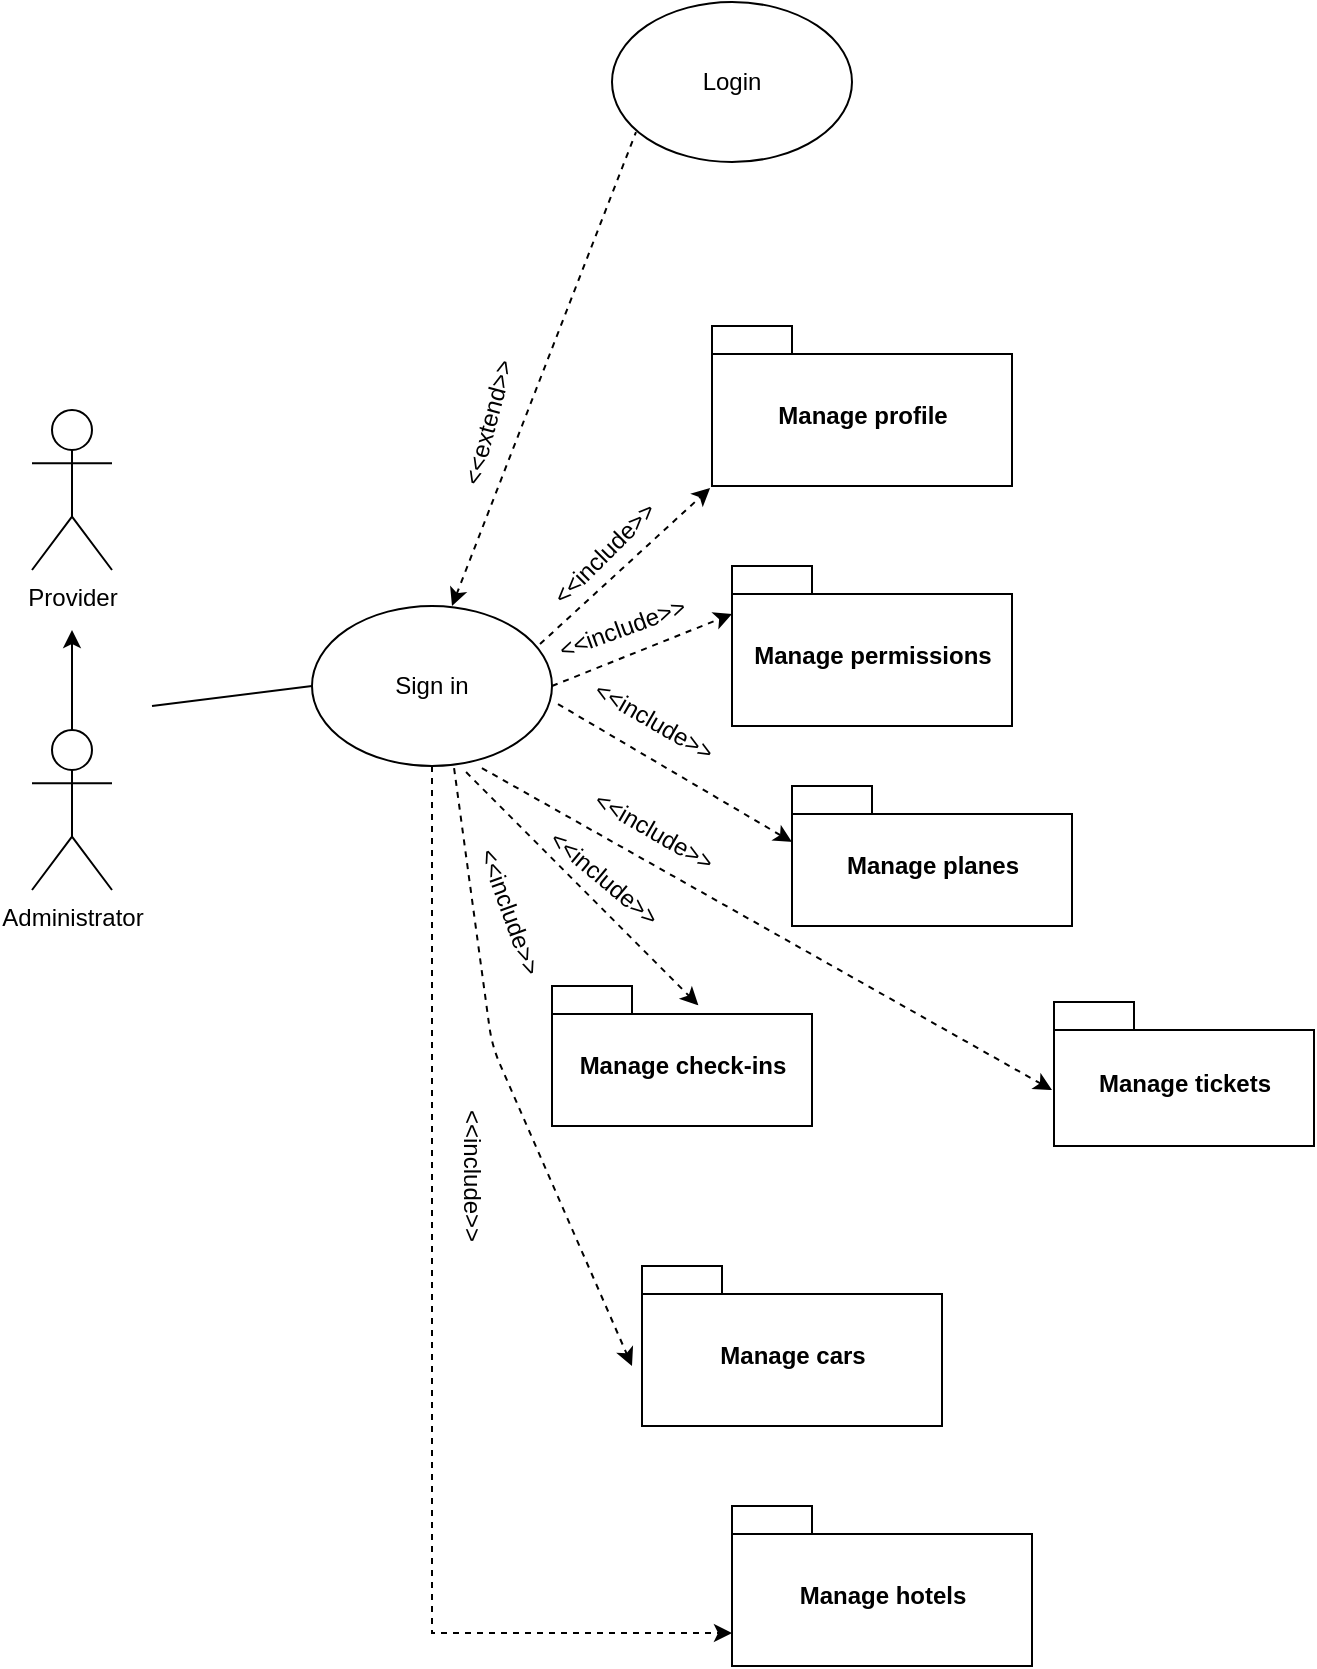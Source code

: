 <mxfile version="11.2.4" type="github" pages="1"><diagram id="G5BfJJ3UBU5xkfkffjsj" name="Use cases"><mxGraphModel dx="828" dy="453" grid="1" gridSize="10" guides="1" tooltips="1" connect="1" arrows="1" fold="1" page="1" pageScale="1" pageWidth="850" pageHeight="1100" math="0" shadow="0"><root><mxCell id="0"/><mxCell id="1" parent="0"/><mxCell id="rUBryGCzpxsMdL4ArZMd-3" value="Provider" style="shape=umlActor;verticalLabelPosition=bottom;labelBackgroundColor=#ffffff;verticalAlign=top;html=1;outlineConnect=0;" vertex="1" parent="1"><mxGeometry x="110" y="322" width="40" height="80" as="geometry"/></mxCell><mxCell id="rUBryGCzpxsMdL4ArZMd-7" value="Administrator" style="shape=umlActor;verticalLabelPosition=bottom;labelBackgroundColor=#ffffff;verticalAlign=top;html=1;outlineConnect=0;" vertex="1" parent="1"><mxGeometry x="110" y="482" width="40" height="80" as="geometry"/></mxCell><mxCell id="rUBryGCzpxsMdL4ArZMd-2" value="" style="endArrow=none;html=1;entryX=0;entryY=0.5;entryDx=0;entryDy=0;" edge="1" parent="1" target="rUBryGCzpxsMdL4ArZMd-12"><mxGeometry width="50" height="50" relative="1" as="geometry"><mxPoint x="170" y="470" as="sourcePoint"/><mxPoint x="240" y="140" as="targetPoint"/></mxGeometry></mxCell><mxCell id="rUBryGCzpxsMdL4ArZMd-10" value="" style="endArrow=classic;html=1;exitX=0.5;exitY=0;exitDx=0;exitDy=0;exitPerimeter=0;" edge="1" parent="1" source="rUBryGCzpxsMdL4ArZMd-7"><mxGeometry width="50" height="50" relative="1" as="geometry"><mxPoint x="128" y="482" as="sourcePoint"/><mxPoint x="130" y="432" as="targetPoint"/></mxGeometry></mxCell><mxCell id="rUBryGCzpxsMdL4ArZMd-119" style="edgeStyle=orthogonalEdgeStyle;rounded=0;orthogonalLoop=1;jettySize=auto;html=1;exitX=0.5;exitY=1;exitDx=0;exitDy=0;entryX=0;entryY=0;entryDx=0;entryDy=63.5;entryPerimeter=0;dashed=1;startArrow=none;startFill=0;endArrow=classic;endFill=1;" edge="1" parent="1" source="rUBryGCzpxsMdL4ArZMd-12" target="rUBryGCzpxsMdL4ArZMd-118"><mxGeometry relative="1" as="geometry"/></mxCell><mxCell id="rUBryGCzpxsMdL4ArZMd-12" value="Sign in" style="ellipse;whiteSpace=wrap;html=1;" vertex="1" parent="1"><mxGeometry x="250" y="420" width="120" height="80" as="geometry"/></mxCell><mxCell id="rUBryGCzpxsMdL4ArZMd-31" value="" style="edgeStyle=orthogonalEdgeStyle;rounded=0;orthogonalLoop=1;jettySize=auto;html=1;dashed=1;startArrow=classic;startFill=1;endArrow=none;endFill=0;" edge="1" parent="1" target="rUBryGCzpxsMdL4ArZMd-30"><mxGeometry relative="1" as="geometry"><mxPoint x="560" y="560" as="sourcePoint"/></mxGeometry></mxCell><mxCell id="rUBryGCzpxsMdL4ArZMd-39" value="" style="edgeStyle=orthogonalEdgeStyle;rounded=0;orthogonalLoop=1;jettySize=auto;html=1;dashed=1;startArrow=classic;startFill=1;endArrow=none;endFill=0;" edge="1" parent="1" target="rUBryGCzpxsMdL4ArZMd-38"><mxGeometry relative="1" as="geometry"><mxPoint x="570" y="350" as="sourcePoint"/></mxGeometry></mxCell><mxCell id="rUBryGCzpxsMdL4ArZMd-13" value="" style="endArrow=none;html=1;dashed=1;startArrow=classic;startFill=1;endFill=0;entryX=0.1;entryY=0.813;entryDx=0;entryDy=0;entryPerimeter=0;" edge="1" parent="1" target="rUBryGCzpxsMdL4ArZMd-15"><mxGeometry width="50" height="50" relative="1" as="geometry"><mxPoint x="320" y="420" as="sourcePoint"/><mxPoint x="400" y="170" as="targetPoint"/></mxGeometry></mxCell><mxCell id="rUBryGCzpxsMdL4ArZMd-14" value="&amp;lt;&amp;lt;extend&amp;gt;&amp;gt;" style="text;html=1;resizable=0;points=[];autosize=1;align=left;verticalAlign=top;spacingTop=-4;rotation=-75;" vertex="1" parent="1"><mxGeometry x="300" y="312" width="80" height="20" as="geometry"/></mxCell><mxCell id="rUBryGCzpxsMdL4ArZMd-15" value="Login" style="ellipse;whiteSpace=wrap;html=1;" vertex="1" parent="1"><mxGeometry x="400" y="118" width="120" height="80" as="geometry"/></mxCell><mxCell id="rUBryGCzpxsMdL4ArZMd-18" value="" style="endArrow=classic;html=1;dashed=1;entryX=-0.008;entryY=0.638;entryDx=0;entryDy=0;entryPerimeter=0;exitX=0.95;exitY=0.238;exitDx=0;exitDy=0;exitPerimeter=0;" edge="1" parent="1" source="rUBryGCzpxsMdL4ArZMd-12"><mxGeometry width="50" height="50" relative="1" as="geometry"><mxPoint x="370" y="430" as="sourcePoint"/><mxPoint x="449.04" y="361.04" as="targetPoint"/></mxGeometry></mxCell><mxCell id="rUBryGCzpxsMdL4ArZMd-19" value="&amp;lt;&amp;lt;include&amp;gt;&amp;gt;" style="text;html=1;resizable=0;points=[];autosize=1;align=left;verticalAlign=top;spacingTop=-4;rotation=-45;" vertex="1" parent="1"><mxGeometry x="360" y="380" width="80" height="20" as="geometry"/></mxCell><mxCell id="rUBryGCzpxsMdL4ArZMd-41" value="" style="endArrow=classic;html=1;dashed=1;entryX=0;entryY=0.3;entryDx=0;entryDy=0;entryPerimeter=0;exitX=1;exitY=0.5;exitDx=0;exitDy=0;" edge="1" parent="1" source="rUBryGCzpxsMdL4ArZMd-12" target="rUBryGCzpxsMdL4ArZMd-102"><mxGeometry width="50" height="50" relative="1" as="geometry"><mxPoint x="360" y="490" as="sourcePoint"/><mxPoint x="437" y="549.04" as="targetPoint"/></mxGeometry></mxCell><mxCell id="rUBryGCzpxsMdL4ArZMd-101" value="Manage profile" style="shape=folder;fontStyle=1;spacingTop=10;tabWidth=40;tabHeight=14;tabPosition=left;html=1;" vertex="1" parent="1"><mxGeometry x="450" y="280" width="150" height="80" as="geometry"/></mxCell><mxCell id="rUBryGCzpxsMdL4ArZMd-102" value="Manage permissions" style="shape=folder;fontStyle=1;spacingTop=10;tabWidth=40;tabHeight=14;tabPosition=left;html=1;" vertex="1" parent="1"><mxGeometry x="460" y="400" width="140" height="80" as="geometry"/></mxCell><mxCell id="rUBryGCzpxsMdL4ArZMd-103" value="Manage planes" style="shape=folder;fontStyle=1;spacingTop=10;tabWidth=40;tabHeight=14;tabPosition=left;html=1;" vertex="1" parent="1"><mxGeometry x="490" y="510" width="140" height="70" as="geometry"/></mxCell><mxCell id="rUBryGCzpxsMdL4ArZMd-106" value="&amp;lt;&amp;lt;include&amp;gt;&amp;gt;" style="text;html=1;resizable=0;points=[];autosize=1;align=left;verticalAlign=top;spacingTop=-4;rotation=-20;" vertex="1" parent="1"><mxGeometry x="370" y="420" width="80" height="20" as="geometry"/></mxCell><mxCell id="rUBryGCzpxsMdL4ArZMd-107" value="" style="endArrow=classic;html=1;dashed=1;entryX=0;entryY=0;entryDx=0;entryDy=28;entryPerimeter=0;exitX=1.025;exitY=0.613;exitDx=0;exitDy=0;exitPerimeter=0;" edge="1" parent="1" source="rUBryGCzpxsMdL4ArZMd-12" target="rUBryGCzpxsMdL4ArZMd-103"><mxGeometry width="50" height="50" relative="1" as="geometry"><mxPoint x="380" y="470" as="sourcePoint"/><mxPoint x="470" y="434" as="targetPoint"/></mxGeometry></mxCell><mxCell id="rUBryGCzpxsMdL4ArZMd-108" value="&amp;lt;&amp;lt;include&amp;gt;&amp;gt;" style="text;html=1;resizable=0;points=[];autosize=1;align=left;verticalAlign=top;spacingTop=-4;rotation=30;" vertex="1" parent="1"><mxGeometry x="385" y="470" width="80" height="20" as="geometry"/></mxCell><mxCell id="rUBryGCzpxsMdL4ArZMd-109" value="Manage tickets" style="shape=folder;fontStyle=1;spacingTop=10;tabWidth=40;tabHeight=14;tabPosition=left;html=1;" vertex="1" parent="1"><mxGeometry x="621" y="618" width="130" height="72" as="geometry"/></mxCell><mxCell id="rUBryGCzpxsMdL4ArZMd-110" value="" style="endArrow=classic;html=1;dashed=1;exitX=0.708;exitY=1.013;exitDx=0;exitDy=0;exitPerimeter=0;" edge="1" parent="1" source="rUBryGCzpxsMdL4ArZMd-12"><mxGeometry width="50" height="50" relative="1" as="geometry"><mxPoint x="330" y="590" as="sourcePoint"/><mxPoint x="620" y="662" as="targetPoint"/></mxGeometry></mxCell><mxCell id="rUBryGCzpxsMdL4ArZMd-111" value="&amp;lt;&amp;lt;include&amp;gt;&amp;gt;" style="text;html=1;resizable=0;points=[];autosize=1;align=left;verticalAlign=top;spacingTop=-4;rotation=30;" vertex="1" parent="1"><mxGeometry x="385" y="525" width="80" height="20" as="geometry"/></mxCell><mxCell id="rUBryGCzpxsMdL4ArZMd-112" value="Manage check-ins" style="shape=folder;fontStyle=1;spacingTop=10;tabWidth=40;tabHeight=14;tabPosition=left;html=1;" vertex="1" parent="1"><mxGeometry x="370" y="610" width="130" height="70" as="geometry"/></mxCell><mxCell id="rUBryGCzpxsMdL4ArZMd-113" value="" style="endArrow=classic;html=1;dashed=1;entryX=0.563;entryY=0.138;entryDx=0;entryDy=0;entryPerimeter=0;exitX=0.642;exitY=1.038;exitDx=0;exitDy=0;exitPerimeter=0;" edge="1" parent="1" source="rUBryGCzpxsMdL4ArZMd-12" target="rUBryGCzpxsMdL4ArZMd-112"><mxGeometry width="50" height="50" relative="1" as="geometry"><mxPoint x="293" y="525.04" as="sourcePoint"/><mxPoint x="410" y="594" as="targetPoint"/></mxGeometry></mxCell><mxCell id="rUBryGCzpxsMdL4ArZMd-114" value="&amp;lt;&amp;lt;include&amp;gt;&amp;gt;" style="text;html=1;resizable=0;points=[];autosize=1;align=left;verticalAlign=top;spacingTop=-4;rotation=40;" vertex="1" parent="1"><mxGeometry x="360" y="550" width="80" height="20" as="geometry"/></mxCell><mxCell id="rUBryGCzpxsMdL4ArZMd-115" value="Manage cars" style="shape=folder;fontStyle=1;spacingTop=10;tabWidth=40;tabHeight=14;tabPosition=left;html=1;" vertex="1" parent="1"><mxGeometry x="415" y="750" width="150" height="80" as="geometry"/></mxCell><mxCell id="rUBryGCzpxsMdL4ArZMd-116" value="" style="endArrow=classic;html=1;dashed=1;exitX=0.592;exitY=1.013;exitDx=0;exitDy=0;exitPerimeter=0;" edge="1" parent="1" source="rUBryGCzpxsMdL4ArZMd-12"><mxGeometry width="50" height="50" relative="1" as="geometry"><mxPoint x="337.04" y="513.04" as="sourcePoint"/><mxPoint x="410" y="800" as="targetPoint"/><Array as="points"><mxPoint x="340" y="640"/></Array></mxGeometry></mxCell><mxCell id="rUBryGCzpxsMdL4ArZMd-117" value="&amp;lt;&amp;lt;include&amp;gt;&amp;gt;" style="text;html=1;resizable=0;points=[];autosize=1;align=left;verticalAlign=top;spacingTop=-4;rotation=70;" vertex="1" parent="1"><mxGeometry x="310" y="567.5" width="80" height="20" as="geometry"/></mxCell><mxCell id="rUBryGCzpxsMdL4ArZMd-118" value="Manage hotels" style="shape=folder;fontStyle=1;spacingTop=10;tabWidth=40;tabHeight=14;tabPosition=left;html=1;" vertex="1" parent="1"><mxGeometry x="460" y="870" width="150" height="80" as="geometry"/></mxCell><mxCell id="rUBryGCzpxsMdL4ArZMd-120" value="&amp;lt;&amp;lt;include&amp;gt;&amp;gt;" style="text;html=1;resizable=0;points=[];autosize=1;align=left;verticalAlign=top;spacingTop=-4;rotation=90;" vertex="1" parent="1"><mxGeometry x="290" y="700" width="80" height="20" as="geometry"/></mxCell></root></mxGraphModel></diagram></mxfile>